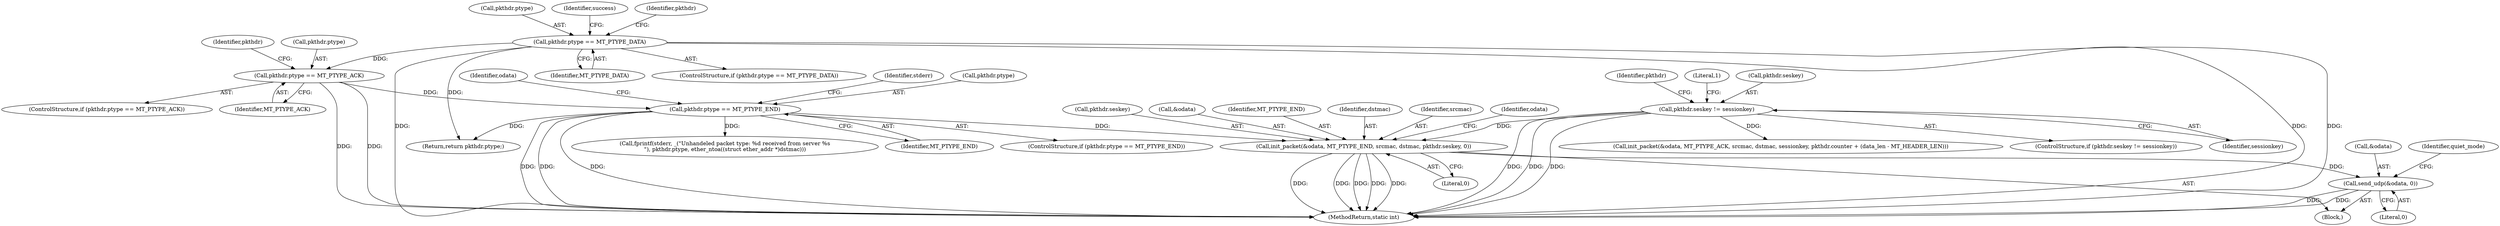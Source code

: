 digraph "0_MAC-Telnet_b69d11727d4f0f8cf719c79e3fb700f55ca03e9a@API" {
"1000328" [label="(Call,send_udp(&odata, 0))"];
"1000318" [label="(Call,init_packet(&odata, MT_PTYPE_END, srcmac, dstmac, pkthdr.seskey, 0))"];
"1000311" [label="(Call,pkthdr.ptype == MT_PTYPE_END)"];
"1000303" [label="(Call,pkthdr.ptype == MT_PTYPE_ACK)"];
"1000147" [label="(Call,pkthdr.ptype == MT_PTYPE_DATA)"];
"1000137" [label="(Call,pkthdr.seskey != sessionkey)"];
"1000310" [label="(ControlStructure,if (pkthdr.ptype == MT_PTYPE_END))"];
"1000331" [label="(Literal,0)"];
"1000363" [label="(MethodReturn,static int)"];
"1000345" [label="(Call,fprintf(stderr, _(\"Unhandeled packet type: %d received from server %s\n\"), pkthdr.ptype, ether_ntoa((struct ether_addr *)dstmac)))"];
"1000320" [label="(Identifier,odata)"];
"1000359" [label="(Return,return pkthdr.ptype;)"];
"1000324" [label="(Call,pkthdr.seskey)"];
"1000141" [label="(Identifier,sessionkey)"];
"1000138" [label="(Call,pkthdr.seskey)"];
"1000159" [label="(Call,init_packet(&odata, MT_PTYPE_ACK, srcmac, dstmac, sessionkey, pkthdr.counter + (data_len - MT_HEADER_LEN)))"];
"1000149" [label="(Identifier,pkthdr)"];
"1000318" [label="(Call,init_packet(&odata, MT_PTYPE_END, srcmac, dstmac, pkthdr.seskey, 0))"];
"1000311" [label="(Call,pkthdr.ptype == MT_PTYPE_END)"];
"1000303" [label="(Call,pkthdr.ptype == MT_PTYPE_ACK)"];
"1000319" [label="(Call,&odata)"];
"1000315" [label="(Identifier,MT_PTYPE_END)"];
"1000346" [label="(Identifier,stderr)"];
"1000151" [label="(Identifier,MT_PTYPE_DATA)"];
"1000329" [label="(Call,&odata)"];
"1000327" [label="(Literal,0)"];
"1000147" [label="(Call,pkthdr.ptype == MT_PTYPE_DATA)"];
"1000307" [label="(Identifier,MT_PTYPE_ACK)"];
"1000148" [label="(Call,pkthdr.ptype)"];
"1000145" [label="(Literal,1)"];
"1000321" [label="(Identifier,MT_PTYPE_END)"];
"1000334" [label="(Identifier,quiet_mode)"];
"1000323" [label="(Identifier,dstmac)"];
"1000304" [label="(Call,pkthdr.ptype)"];
"1000312" [label="(Call,pkthdr.ptype)"];
"1000157" [label="(Identifier,success)"];
"1000316" [label="(Block,)"];
"1000322" [label="(Identifier,srcmac)"];
"1000313" [label="(Identifier,pkthdr)"];
"1000302" [label="(ControlStructure,if (pkthdr.ptype == MT_PTYPE_ACK))"];
"1000305" [label="(Identifier,pkthdr)"];
"1000146" [label="(ControlStructure,if (pkthdr.ptype == MT_PTYPE_DATA))"];
"1000137" [label="(Call,pkthdr.seskey != sessionkey)"];
"1000330" [label="(Identifier,odata)"];
"1000136" [label="(ControlStructure,if (pkthdr.seskey != sessionkey))"];
"1000328" [label="(Call,send_udp(&odata, 0))"];
"1000328" -> "1000316"  [label="AST: "];
"1000328" -> "1000331"  [label="CFG: "];
"1000329" -> "1000328"  [label="AST: "];
"1000331" -> "1000328"  [label="AST: "];
"1000334" -> "1000328"  [label="CFG: "];
"1000328" -> "1000363"  [label="DDG: "];
"1000328" -> "1000363"  [label="DDG: "];
"1000318" -> "1000328"  [label="DDG: "];
"1000318" -> "1000316"  [label="AST: "];
"1000318" -> "1000327"  [label="CFG: "];
"1000319" -> "1000318"  [label="AST: "];
"1000321" -> "1000318"  [label="AST: "];
"1000322" -> "1000318"  [label="AST: "];
"1000323" -> "1000318"  [label="AST: "];
"1000324" -> "1000318"  [label="AST: "];
"1000327" -> "1000318"  [label="AST: "];
"1000330" -> "1000318"  [label="CFG: "];
"1000318" -> "1000363"  [label="DDG: "];
"1000318" -> "1000363"  [label="DDG: "];
"1000318" -> "1000363"  [label="DDG: "];
"1000318" -> "1000363"  [label="DDG: "];
"1000318" -> "1000363"  [label="DDG: "];
"1000311" -> "1000318"  [label="DDG: "];
"1000137" -> "1000318"  [label="DDG: "];
"1000311" -> "1000310"  [label="AST: "];
"1000311" -> "1000315"  [label="CFG: "];
"1000312" -> "1000311"  [label="AST: "];
"1000315" -> "1000311"  [label="AST: "];
"1000320" -> "1000311"  [label="CFG: "];
"1000346" -> "1000311"  [label="CFG: "];
"1000311" -> "1000363"  [label="DDG: "];
"1000311" -> "1000363"  [label="DDG: "];
"1000311" -> "1000363"  [label="DDG: "];
"1000303" -> "1000311"  [label="DDG: "];
"1000311" -> "1000345"  [label="DDG: "];
"1000311" -> "1000359"  [label="DDG: "];
"1000303" -> "1000302"  [label="AST: "];
"1000303" -> "1000307"  [label="CFG: "];
"1000304" -> "1000303"  [label="AST: "];
"1000307" -> "1000303"  [label="AST: "];
"1000313" -> "1000303"  [label="CFG: "];
"1000303" -> "1000363"  [label="DDG: "];
"1000303" -> "1000363"  [label="DDG: "];
"1000147" -> "1000303"  [label="DDG: "];
"1000147" -> "1000146"  [label="AST: "];
"1000147" -> "1000151"  [label="CFG: "];
"1000148" -> "1000147"  [label="AST: "];
"1000151" -> "1000147"  [label="AST: "];
"1000157" -> "1000147"  [label="CFG: "];
"1000305" -> "1000147"  [label="CFG: "];
"1000147" -> "1000363"  [label="DDG: "];
"1000147" -> "1000363"  [label="DDG: "];
"1000147" -> "1000363"  [label="DDG: "];
"1000147" -> "1000359"  [label="DDG: "];
"1000137" -> "1000136"  [label="AST: "];
"1000137" -> "1000141"  [label="CFG: "];
"1000138" -> "1000137"  [label="AST: "];
"1000141" -> "1000137"  [label="AST: "];
"1000145" -> "1000137"  [label="CFG: "];
"1000149" -> "1000137"  [label="CFG: "];
"1000137" -> "1000363"  [label="DDG: "];
"1000137" -> "1000363"  [label="DDG: "];
"1000137" -> "1000363"  [label="DDG: "];
"1000137" -> "1000159"  [label="DDG: "];
}
